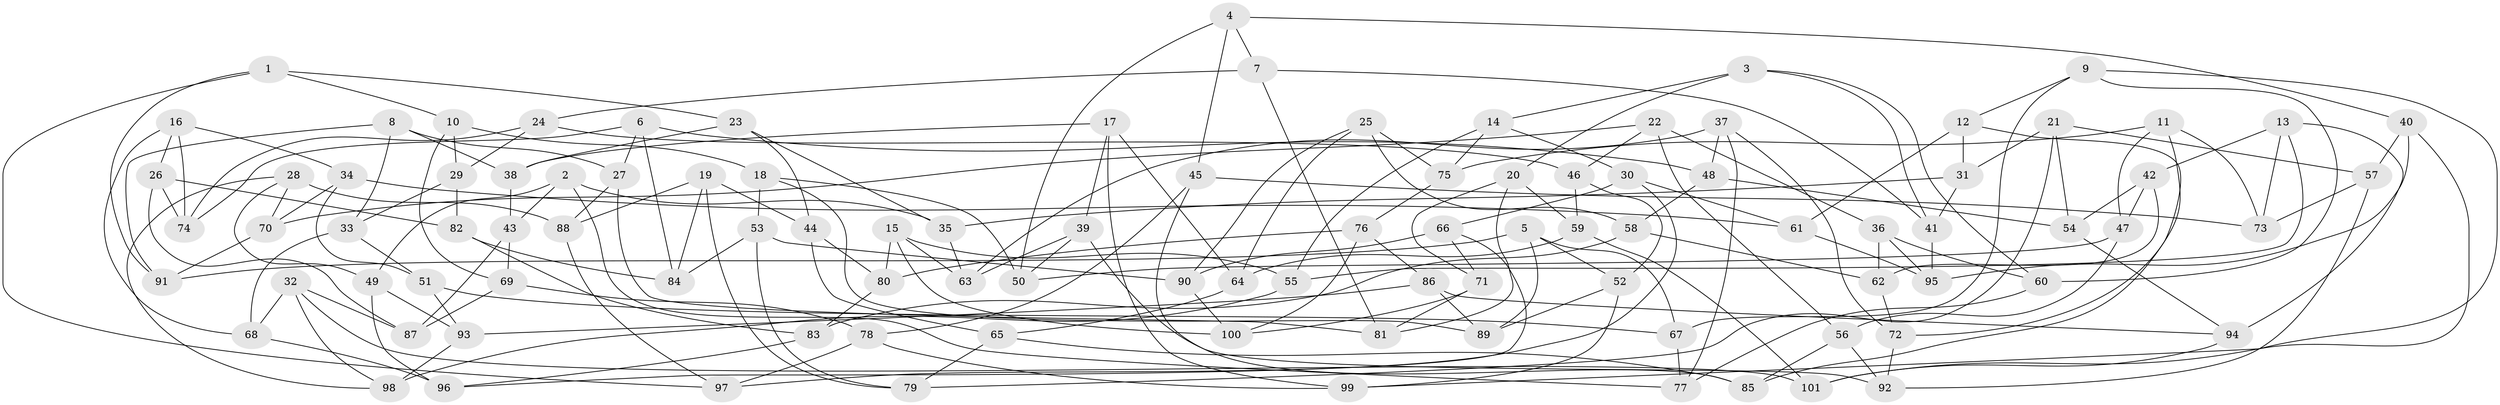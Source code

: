 // coarse degree distribution, {6: 0.484375, 4: 0.421875, 5: 0.09375}
// Generated by graph-tools (version 1.1) at 2025/42/03/06/25 10:42:23]
// undirected, 101 vertices, 202 edges
graph export_dot {
graph [start="1"]
  node [color=gray90,style=filled];
  1;
  2;
  3;
  4;
  5;
  6;
  7;
  8;
  9;
  10;
  11;
  12;
  13;
  14;
  15;
  16;
  17;
  18;
  19;
  20;
  21;
  22;
  23;
  24;
  25;
  26;
  27;
  28;
  29;
  30;
  31;
  32;
  33;
  34;
  35;
  36;
  37;
  38;
  39;
  40;
  41;
  42;
  43;
  44;
  45;
  46;
  47;
  48;
  49;
  50;
  51;
  52;
  53;
  54;
  55;
  56;
  57;
  58;
  59;
  60;
  61;
  62;
  63;
  64;
  65;
  66;
  67;
  68;
  69;
  70;
  71;
  72;
  73;
  74;
  75;
  76;
  77;
  78;
  79;
  80;
  81;
  82;
  83;
  84;
  85;
  86;
  87;
  88;
  89;
  90;
  91;
  92;
  93;
  94;
  95;
  96;
  97;
  98;
  99;
  100;
  101;
  1 -- 91;
  1 -- 10;
  1 -- 23;
  1 -- 97;
  2 -- 35;
  2 -- 43;
  2 -- 77;
  2 -- 49;
  3 -- 41;
  3 -- 20;
  3 -- 60;
  3 -- 14;
  4 -- 7;
  4 -- 40;
  4 -- 45;
  4 -- 50;
  5 -- 89;
  5 -- 67;
  5 -- 52;
  5 -- 91;
  6 -- 74;
  6 -- 84;
  6 -- 48;
  6 -- 27;
  7 -- 41;
  7 -- 24;
  7 -- 81;
  8 -- 91;
  8 -- 38;
  8 -- 33;
  8 -- 27;
  9 -- 60;
  9 -- 67;
  9 -- 12;
  9 -- 99;
  10 -- 69;
  10 -- 18;
  10 -- 29;
  11 -- 72;
  11 -- 47;
  11 -- 75;
  11 -- 73;
  12 -- 61;
  12 -- 31;
  12 -- 85;
  13 -- 94;
  13 -- 55;
  13 -- 42;
  13 -- 73;
  14 -- 30;
  14 -- 55;
  14 -- 75;
  15 -- 55;
  15 -- 80;
  15 -- 100;
  15 -- 63;
  16 -- 26;
  16 -- 74;
  16 -- 68;
  16 -- 34;
  17 -- 64;
  17 -- 39;
  17 -- 99;
  17 -- 38;
  18 -- 50;
  18 -- 53;
  18 -- 89;
  19 -- 84;
  19 -- 44;
  19 -- 88;
  19 -- 79;
  20 -- 59;
  20 -- 81;
  20 -- 71;
  21 -- 57;
  21 -- 54;
  21 -- 79;
  21 -- 31;
  22 -- 70;
  22 -- 46;
  22 -- 56;
  22 -- 36;
  23 -- 35;
  23 -- 44;
  23 -- 38;
  24 -- 46;
  24 -- 74;
  24 -- 29;
  25 -- 64;
  25 -- 90;
  25 -- 75;
  25 -- 58;
  26 -- 74;
  26 -- 82;
  26 -- 87;
  27 -- 81;
  27 -- 88;
  28 -- 49;
  28 -- 98;
  28 -- 88;
  28 -- 70;
  29 -- 82;
  29 -- 33;
  30 -- 66;
  30 -- 61;
  30 -- 97;
  31 -- 35;
  31 -- 41;
  32 -- 98;
  32 -- 101;
  32 -- 87;
  32 -- 68;
  33 -- 68;
  33 -- 51;
  34 -- 61;
  34 -- 70;
  34 -- 51;
  35 -- 63;
  36 -- 95;
  36 -- 60;
  36 -- 62;
  37 -- 63;
  37 -- 77;
  37 -- 48;
  37 -- 72;
  38 -- 43;
  39 -- 50;
  39 -- 63;
  39 -- 92;
  40 -- 101;
  40 -- 95;
  40 -- 57;
  41 -- 95;
  42 -- 62;
  42 -- 47;
  42 -- 54;
  43 -- 69;
  43 -- 87;
  44 -- 80;
  44 -- 65;
  45 -- 73;
  45 -- 78;
  45 -- 85;
  46 -- 59;
  46 -- 52;
  47 -- 50;
  47 -- 56;
  48 -- 58;
  48 -- 54;
  49 -- 93;
  49 -- 96;
  51 -- 93;
  51 -- 67;
  52 -- 89;
  52 -- 99;
  53 -- 79;
  53 -- 84;
  53 -- 90;
  54 -- 94;
  55 -- 98;
  56 -- 92;
  56 -- 85;
  57 -- 92;
  57 -- 73;
  58 -- 62;
  58 -- 83;
  59 -- 101;
  59 -- 64;
  60 -- 77;
  61 -- 95;
  62 -- 72;
  64 -- 65;
  65 -- 85;
  65 -- 79;
  66 -- 90;
  66 -- 96;
  66 -- 71;
  67 -- 77;
  68 -- 96;
  69 -- 78;
  69 -- 87;
  70 -- 91;
  71 -- 81;
  71 -- 100;
  72 -- 92;
  75 -- 76;
  76 -- 80;
  76 -- 86;
  76 -- 100;
  78 -- 99;
  78 -- 97;
  80 -- 83;
  82 -- 84;
  82 -- 83;
  83 -- 96;
  86 -- 93;
  86 -- 89;
  86 -- 94;
  88 -- 97;
  90 -- 100;
  93 -- 98;
  94 -- 101;
}
